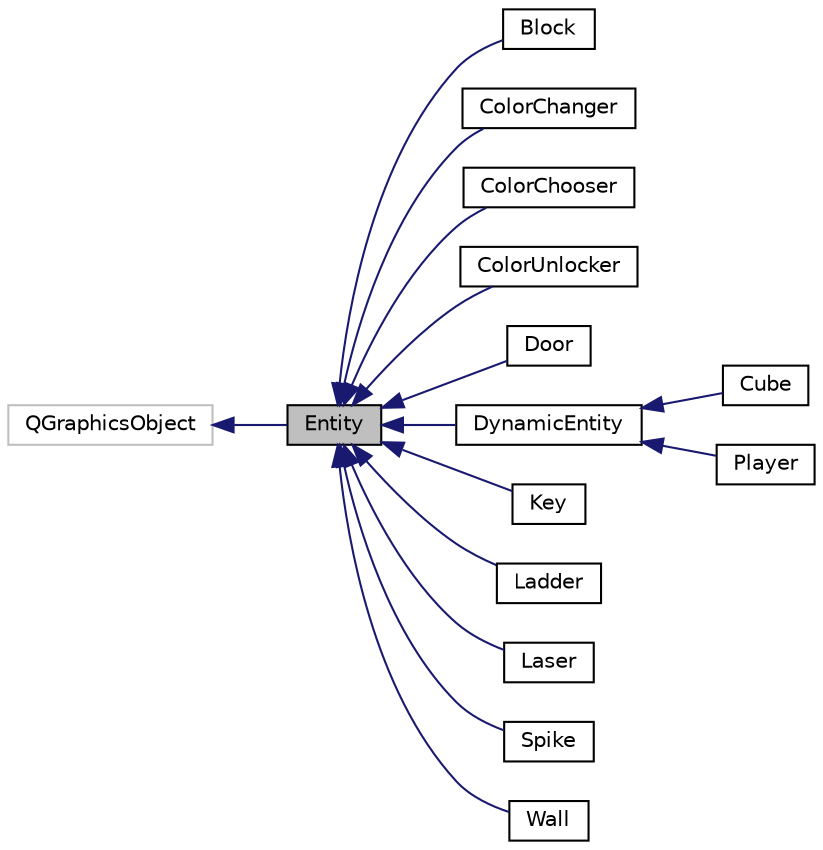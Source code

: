 digraph "Entity"
{
  edge [fontname="Helvetica",fontsize="10",labelfontname="Helvetica",labelfontsize="10"];
  node [fontname="Helvetica",fontsize="10",shape=record];
  rankdir="LR";
  Node0 [label="Entity",height=0.2,width=0.4,color="black", fillcolor="grey75", style="filled", fontcolor="black"];
  Node1 -> Node0 [dir="back",color="midnightblue",fontsize="10",style="solid",fontname="Helvetica"];
  Node1 [label="QGraphicsObject",height=0.2,width=0.4,color="grey75", fillcolor="white", style="filled"];
  Node0 -> Node2 [dir="back",color="midnightblue",fontsize="10",style="solid",fontname="Helvetica"];
  Node2 [label="Block",height=0.2,width=0.4,color="black", fillcolor="white", style="filled",URL="$class_block.html",tooltip="Static collidable block. "];
  Node0 -> Node3 [dir="back",color="midnightblue",fontsize="10",style="solid",fontname="Helvetica"];
  Node3 [label="ColorChanger",height=0.2,width=0.4,color="black", fillcolor="white", style="filled",URL="$class_color_changer.html",tooltip="Expanding circle which changes the active color in a pretty way. "];
  Node0 -> Node4 [dir="back",color="midnightblue",fontsize="10",style="solid",fontname="Helvetica"];
  Node4 [label="ColorChooser",height=0.2,width=0.4,color="black", fillcolor="white", style="filled",URL="$class_color_chooser.html",tooltip="Provides an interactive way to choose active color. "];
  Node0 -> Node5 [dir="back",color="midnightblue",fontsize="10",style="solid",fontname="Helvetica"];
  Node5 [label="ColorUnlocker",height=0.2,width=0.4,color="black", fillcolor="white", style="filled",URL="$class_color_unlocker.html",tooltip="A simple color unlocking mechanism. "];
  Node0 -> Node6 [dir="back",color="midnightblue",fontsize="10",style="solid",fontname="Helvetica"];
  Node6 [label="Door",height=0.2,width=0.4,color="black", fillcolor="white", style="filled",URL="$class_door.html",tooltip="Passage to a new level. "];
  Node0 -> Node7 [dir="back",color="midnightblue",fontsize="10",style="solid",fontname="Helvetica"];
  Node7 [label="DynamicEntity",height=0.2,width=0.4,color="black", fillcolor="white", style="filled",URL="$class_dynamic_entity.html",tooltip="Provides a base for all entities that are moving on the scene. "];
  Node7 -> Node8 [dir="back",color="midnightblue",fontsize="10",style="solid",fontname="Helvetica"];
  Node8 [label="Cube",height=0.2,width=0.4,color="black", fillcolor="white", style="filled",URL="$class_cube.html",tooltip="An entity which is affected by the gravity and player collision. "];
  Node7 -> Node9 [dir="back",color="midnightblue",fontsize="10",style="solid",fontname="Helvetica"];
  Node9 [label="Player",height=0.2,width=0.4,color="black", fillcolor="white", style="filled",URL="$class_player.html"];
  Node0 -> Node10 [dir="back",color="midnightblue",fontsize="10",style="solid",fontname="Helvetica"];
  Node10 [label="Key",height=0.2,width=0.4,color="black", fillcolor="white", style="filled",URL="$class_key.html",tooltip="Key entity which unlockes the locked doors. "];
  Node0 -> Node11 [dir="back",color="midnightblue",fontsize="10",style="solid",fontname="Helvetica"];
  Node11 [label="Ladder",height=0.2,width=0.4,color="black", fillcolor="white", style="filled",URL="$class_ladder.html",tooltip="Climbable ladders. "];
  Node0 -> Node12 [dir="back",color="midnightblue",fontsize="10",style="solid",fontname="Helvetica"];
  Node12 [label="Laser",height=0.2,width=0.4,color="black", fillcolor="white", style="filled",URL="$class_laser.html",tooltip="A deadly laser that brings destruction to anything in it&#39;s wake. "];
  Node0 -> Node13 [dir="back",color="midnightblue",fontsize="10",style="solid",fontname="Helvetica"];
  Node13 [label="Spike",height=0.2,width=0.4,color="black", fillcolor="white", style="filled",URL="$class_spike.html"];
  Node0 -> Node14 [dir="back",color="midnightblue",fontsize="10",style="solid",fontname="Helvetica"];
  Node14 [label="Wall",height=0.2,width=0.4,color="black", fillcolor="white", style="filled",URL="$class_wall.html"];
}
